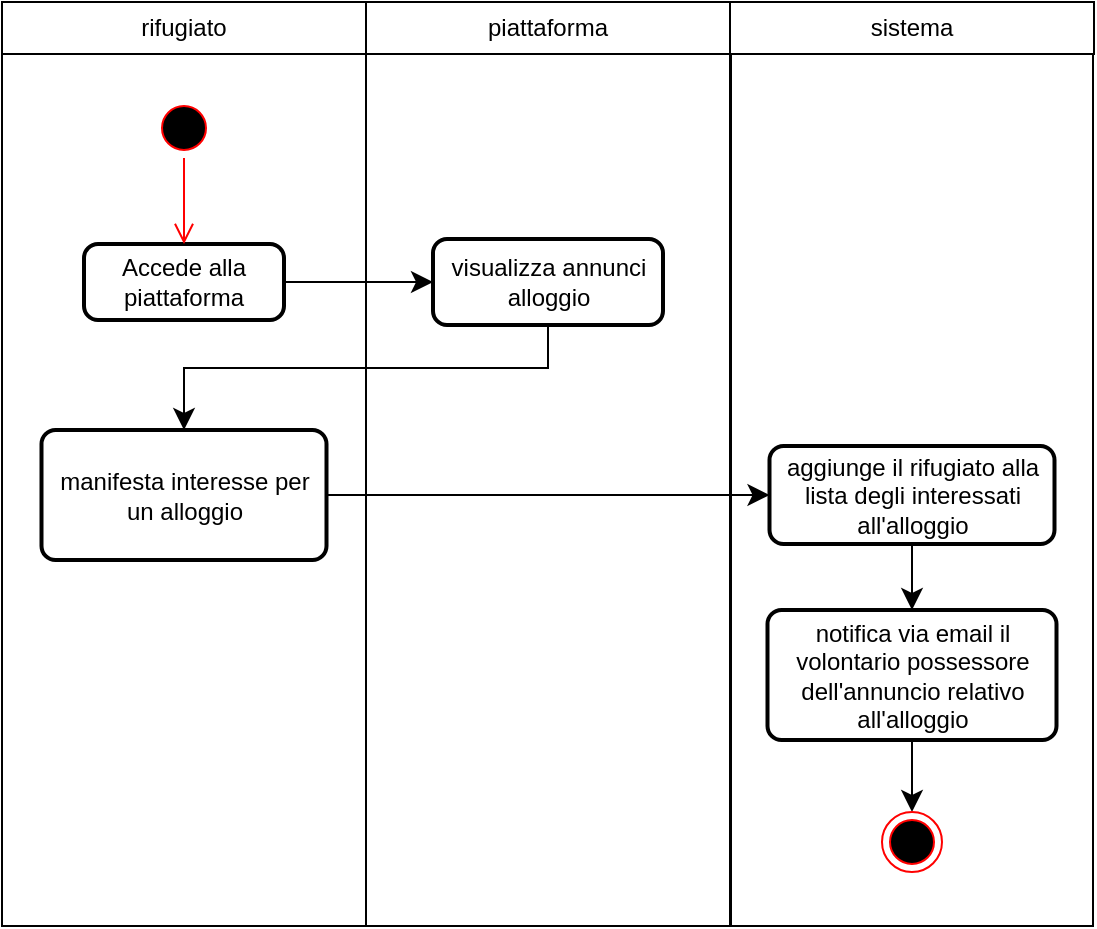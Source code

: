 <mxfile version="26.0.4">
  <diagram name="Pagina-1" id="fpsUQImvApCoK6nRtsk7">
    <mxGraphModel grid="1" page="1" gridSize="10" guides="1" tooltips="1" connect="1" arrows="1" fold="1" pageScale="1" pageWidth="827" pageHeight="1169" math="0" shadow="0">
      <root>
        <mxCell id="0" />
        <mxCell id="1" parent="0" />
        <mxCell id="kLt0lyJyq-NCOT6nJGmX-1" value="" style="rounded=0;whiteSpace=wrap;html=1;" vertex="1" parent="1">
          <mxGeometry x="505.5" y="-24" width="181" height="436" as="geometry" />
        </mxCell>
        <mxCell id="kLt0lyJyq-NCOT6nJGmX-2" value="" style="rounded=0;whiteSpace=wrap;html=1;" vertex="1" parent="1">
          <mxGeometry x="323" y="-24" width="182" height="436" as="geometry" />
        </mxCell>
        <mxCell id="kLt0lyJyq-NCOT6nJGmX-3" value="" style="rounded=0;whiteSpace=wrap;html=1;" vertex="1" parent="1">
          <mxGeometry x="141" y="-26.5" width="182" height="438.5" as="geometry" />
        </mxCell>
        <mxCell id="kLt0lyJyq-NCOT6nJGmX-4" value="rifugiato" style="rounded=0;whiteSpace=wrap;html=1;" vertex="1" parent="1">
          <mxGeometry x="141" y="-50" width="182" height="26" as="geometry" />
        </mxCell>
        <mxCell id="kLt0lyJyq-NCOT6nJGmX-5" style="edgeStyle=none;curved=1;rounded=0;orthogonalLoop=1;jettySize=auto;html=1;entryX=0;entryY=0.5;entryDx=0;entryDy=0;fontSize=12;startSize=8;endSize=8;" edge="1" parent="1" source="kLt0lyJyq-NCOT6nJGmX-6" target="kLt0lyJyq-NCOT6nJGmX-10">
          <mxGeometry relative="1" as="geometry" />
        </mxCell>
        <mxCell id="kLt0lyJyq-NCOT6nJGmX-6" value="Accede alla piattaforma" style="rounded=1;whiteSpace=wrap;html=1;absoluteArcSize=1;arcSize=14;strokeWidth=2;" vertex="1" parent="1">
          <mxGeometry x="182" y="71" width="100" height="38" as="geometry" />
        </mxCell>
        <mxCell id="kLt0lyJyq-NCOT6nJGmX-7" value="" style="ellipse;html=1;shape=startState;fillColor=#000000;strokeColor=#ff0000;" vertex="1" parent="1">
          <mxGeometry x="217" y="-2" width="30" height="30" as="geometry" />
        </mxCell>
        <mxCell id="kLt0lyJyq-NCOT6nJGmX-8" value="" style="edgeStyle=orthogonalEdgeStyle;html=1;verticalAlign=bottom;endArrow=open;endSize=8;strokeColor=#ff0000;rounded=0;fontSize=12;curved=1;" edge="1" parent="1" source="kLt0lyJyq-NCOT6nJGmX-7">
          <mxGeometry relative="1" as="geometry">
            <mxPoint x="232" y="71" as="targetPoint" />
          </mxGeometry>
        </mxCell>
        <mxCell id="kLt0lyJyq-NCOT6nJGmX-9" value="piattaforma" style="rounded=0;whiteSpace=wrap;html=1;" vertex="1" parent="1">
          <mxGeometry x="323" y="-50" width="182" height="26" as="geometry" />
        </mxCell>
        <mxCell id="kLt0lyJyq-NCOT6nJGmX-10" value="visualizza annunci alloggio" style="rounded=1;whiteSpace=wrap;html=1;absoluteArcSize=1;arcSize=14;strokeWidth=2;" vertex="1" parent="1">
          <mxGeometry x="356.5" y="68.5" width="115" height="43" as="geometry" />
        </mxCell>
        <mxCell id="kLt0lyJyq-NCOT6nJGmX-11" style="edgeStyle=none;curved=1;rounded=0;orthogonalLoop=1;jettySize=auto;html=1;fontSize=12;startSize=8;endSize=8;" edge="1" parent="1" source="kLt0lyJyq-NCOT6nJGmX-12" target="kLt0lyJyq-NCOT6nJGmX-15">
          <mxGeometry relative="1" as="geometry" />
        </mxCell>
        <mxCell id="kLt0lyJyq-NCOT6nJGmX-12" value="manifesta interesse per un alloggio" style="rounded=1;whiteSpace=wrap;html=1;absoluteArcSize=1;arcSize=14;strokeWidth=2;" vertex="1" parent="1">
          <mxGeometry x="160.75" y="164" width="142.5" height="65" as="geometry" />
        </mxCell>
        <mxCell id="kLt0lyJyq-NCOT6nJGmX-13" value="sistema" style="rounded=0;whiteSpace=wrap;html=1;" vertex="1" parent="1">
          <mxGeometry x="505" y="-50" width="182" height="26" as="geometry" />
        </mxCell>
        <mxCell id="kLt0lyJyq-NCOT6nJGmX-14" style="edgeStyle=none;curved=1;rounded=0;orthogonalLoop=1;jettySize=auto;html=1;entryX=0.5;entryY=0;entryDx=0;entryDy=0;fontSize=12;startSize=8;endSize=8;" edge="1" parent="1" source="kLt0lyJyq-NCOT6nJGmX-15" target="kLt0lyJyq-NCOT6nJGmX-19">
          <mxGeometry relative="1" as="geometry" />
        </mxCell>
        <mxCell id="kLt0lyJyq-NCOT6nJGmX-15" value="aggiunge il rifugiato alla lista degli interessati all&#39;alloggio" style="rounded=1;whiteSpace=wrap;html=1;absoluteArcSize=1;arcSize=14;strokeWidth=2;" vertex="1" parent="1">
          <mxGeometry x="524.75" y="172" width="142.5" height="49" as="geometry" />
        </mxCell>
        <mxCell id="kLt0lyJyq-NCOT6nJGmX-16" value="" style="edgeStyle=elbowEdgeStyle;elbow=vertical;endArrow=classic;html=1;curved=0;rounded=0;endSize=8;startSize=8;fontSize=12;exitX=0.5;exitY=1;exitDx=0;exitDy=0;entryX=0.5;entryY=0;entryDx=0;entryDy=0;" edge="1" parent="1" source="kLt0lyJyq-NCOT6nJGmX-10" target="kLt0lyJyq-NCOT6nJGmX-12">
          <mxGeometry width="50" height="50" relative="1" as="geometry">
            <mxPoint x="387" y="239" as="sourcePoint" />
            <mxPoint x="437" y="189" as="targetPoint" />
            <Array as="points">
              <mxPoint x="314" y="133" />
            </Array>
          </mxGeometry>
        </mxCell>
        <mxCell id="kLt0lyJyq-NCOT6nJGmX-17" style="edgeStyle=none;curved=1;rounded=0;orthogonalLoop=1;jettySize=auto;html=1;exitX=1;exitY=0;exitDx=0;exitDy=0;fontSize=12;startSize=8;endSize=8;" edge="1" parent="1" source="kLt0lyJyq-NCOT6nJGmX-7" target="kLt0lyJyq-NCOT6nJGmX-7">
          <mxGeometry relative="1" as="geometry" />
        </mxCell>
        <mxCell id="kLt0lyJyq-NCOT6nJGmX-18" style="edgeStyle=none;curved=1;rounded=0;orthogonalLoop=1;jettySize=auto;html=1;entryX=0.5;entryY=0;entryDx=0;entryDy=0;fontSize=12;startSize=8;endSize=8;" edge="1" parent="1" source="kLt0lyJyq-NCOT6nJGmX-19" target="kLt0lyJyq-NCOT6nJGmX-20">
          <mxGeometry relative="1" as="geometry" />
        </mxCell>
        <mxCell id="kLt0lyJyq-NCOT6nJGmX-19" value="notifica via email il volontario possessore dell&#39;annuncio relativo all&#39;alloggio" style="rounded=1;whiteSpace=wrap;html=1;absoluteArcSize=1;arcSize=14;strokeWidth=2;" vertex="1" parent="1">
          <mxGeometry x="523.75" y="254" width="144.5" height="65" as="geometry" />
        </mxCell>
        <mxCell id="kLt0lyJyq-NCOT6nJGmX-20" value="" style="ellipse;html=1;shape=endState;fillColor=#000000;strokeColor=#ff0000;" vertex="1" parent="1">
          <mxGeometry x="581" y="355" width="30" height="30" as="geometry" />
        </mxCell>
      </root>
    </mxGraphModel>
  </diagram>
</mxfile>
